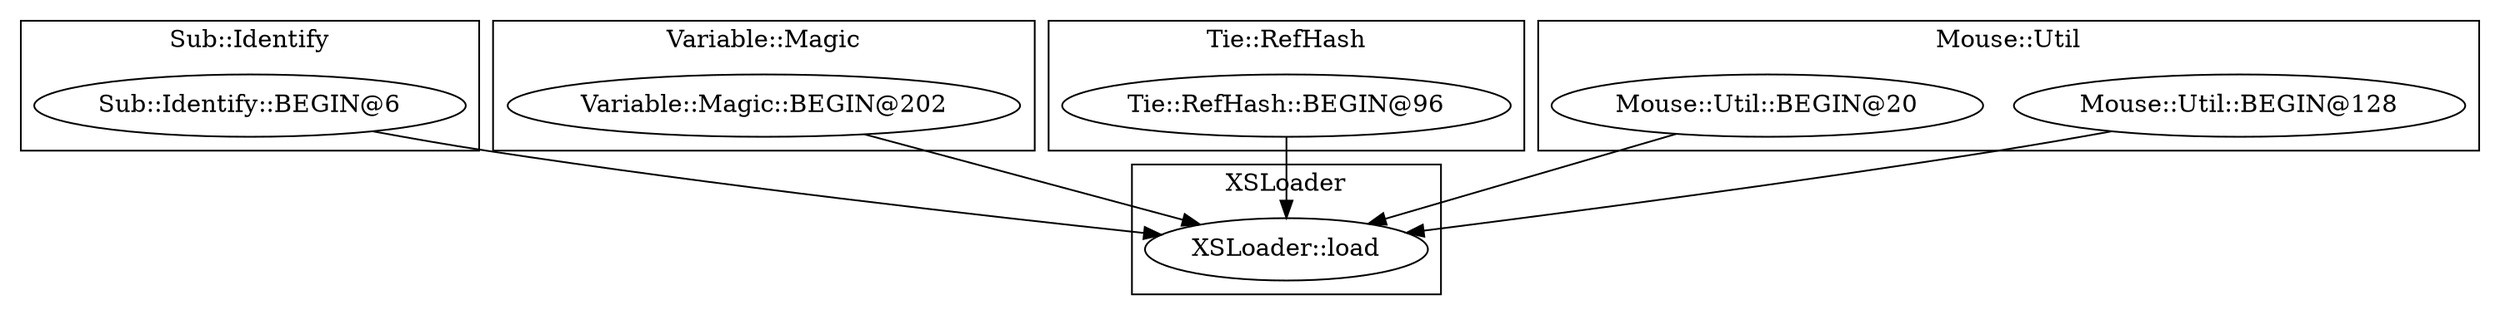 digraph {
graph [overlap=false]
subgraph cluster_Sub_Identify {
	label="Sub::Identify";
	"Sub::Identify::BEGIN@6";
}
subgraph cluster_Variable_Magic {
	label="Variable::Magic";
	"Variable::Magic::BEGIN@202";
}
subgraph cluster_Tie_RefHash {
	label="Tie::RefHash";
	"Tie::RefHash::BEGIN@96";
}
subgraph cluster_XSLoader {
	label="XSLoader";
	"XSLoader::load";
}
subgraph cluster_Mouse_Util {
	label="Mouse::Util";
	"Mouse::Util::BEGIN@128";
	"Mouse::Util::BEGIN@20";
}
"Tie::RefHash::BEGIN@96" -> "XSLoader::load";
"Variable::Magic::BEGIN@202" -> "XSLoader::load";
"Sub::Identify::BEGIN@6" -> "XSLoader::load";
"Mouse::Util::BEGIN@128" -> "XSLoader::load";
"Mouse::Util::BEGIN@20" -> "XSLoader::load";
}
